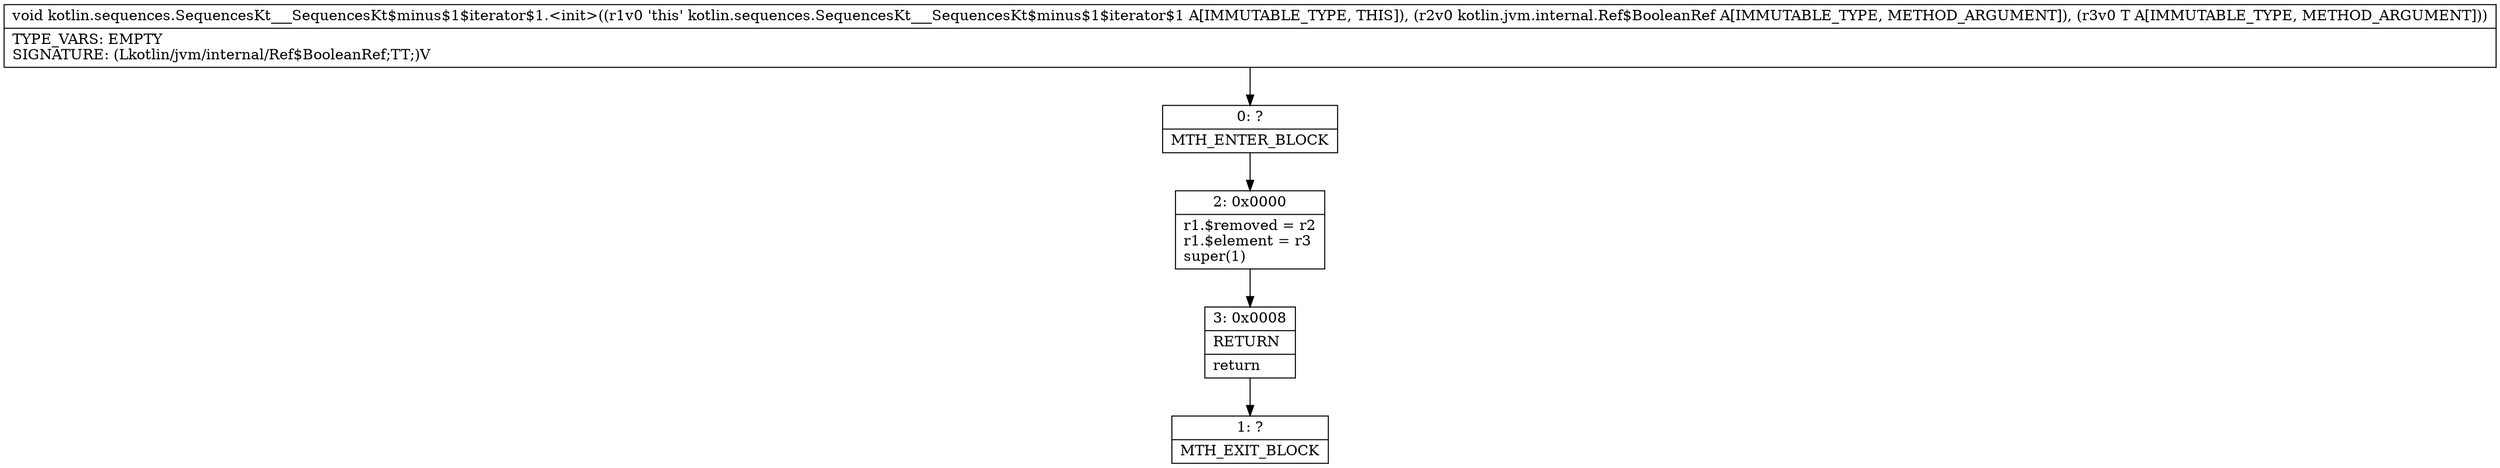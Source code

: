 digraph "CFG forkotlin.sequences.SequencesKt___SequencesKt$minus$1$iterator$1.\<init\>(Lkotlin\/jvm\/internal\/Ref$BooleanRef;Ljava\/lang\/Object;)V" {
Node_0 [shape=record,label="{0\:\ ?|MTH_ENTER_BLOCK\l}"];
Node_2 [shape=record,label="{2\:\ 0x0000|r1.$removed = r2\lr1.$element = r3\lsuper(1)\l}"];
Node_3 [shape=record,label="{3\:\ 0x0008|RETURN\l|return\l}"];
Node_1 [shape=record,label="{1\:\ ?|MTH_EXIT_BLOCK\l}"];
MethodNode[shape=record,label="{void kotlin.sequences.SequencesKt___SequencesKt$minus$1$iterator$1.\<init\>((r1v0 'this' kotlin.sequences.SequencesKt___SequencesKt$minus$1$iterator$1 A[IMMUTABLE_TYPE, THIS]), (r2v0 kotlin.jvm.internal.Ref$BooleanRef A[IMMUTABLE_TYPE, METHOD_ARGUMENT]), (r3v0 T A[IMMUTABLE_TYPE, METHOD_ARGUMENT]))  | TYPE_VARS: EMPTY\lSIGNATURE: (Lkotlin\/jvm\/internal\/Ref$BooleanRef;TT;)V\l}"];
MethodNode -> Node_0;Node_0 -> Node_2;
Node_2 -> Node_3;
Node_3 -> Node_1;
}

